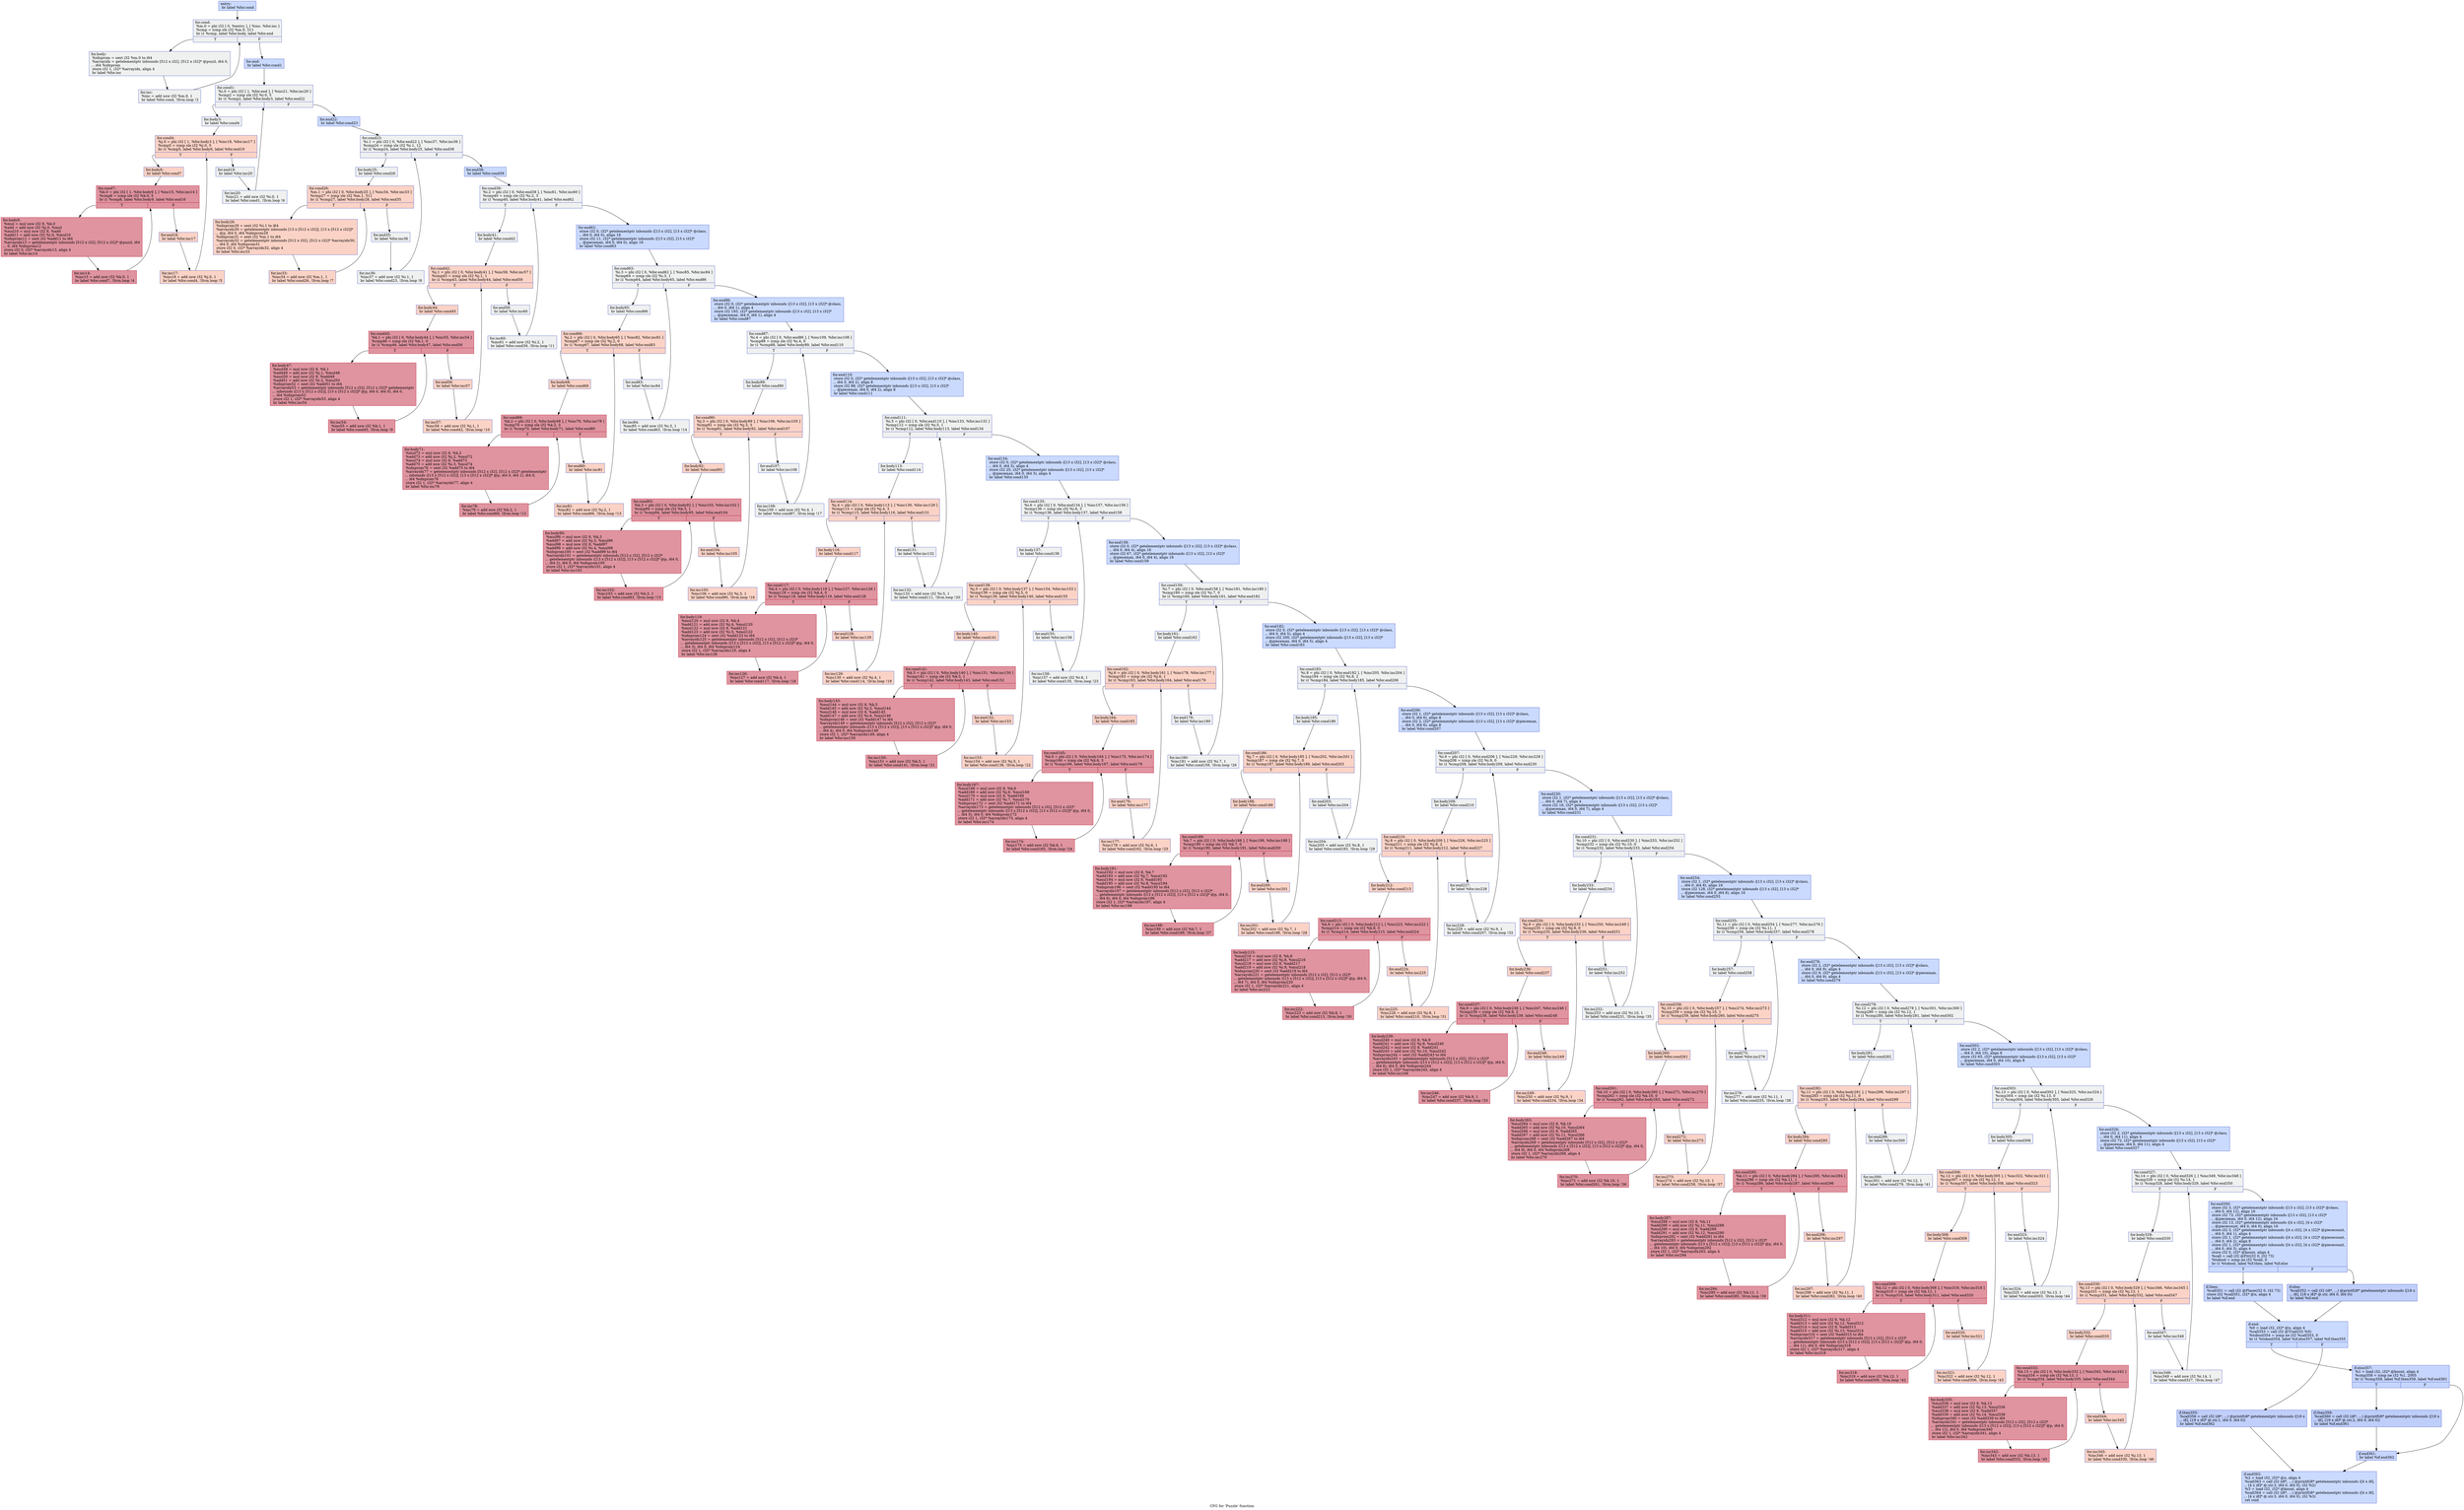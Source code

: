 digraph "CFG for 'Puzzle' function" {
	label="CFG for 'Puzzle' function";

	Node0x5654d0fc8ed0 [shape=record,color="#3d50c3ff", style=filled, fillcolor="#88abfd70",label="{entry:\l  br label %for.cond\l}"];
	Node0x5654d0fc8ed0 -> Node0x5654d0fc9e70;
	Node0x5654d0fc9e70 [shape=record,color="#3d50c3ff", style=filled, fillcolor="#dbdcde70",label="{for.cond:                                         \l  %m.0 = phi i32 [ 0, %entry ], [ %inc, %for.inc ]\l  %cmp = icmp sle i32 %m.0, 511\l  br i1 %cmp, label %for.body, label %for.end\l|{<s0>T|<s1>F}}"];
	Node0x5654d0fc9e70:s0 -> Node0x5654d0fc9ec0;
	Node0x5654d0fc9e70:s1 -> Node0x5654d0fc9f60;
	Node0x5654d0fc9ec0 [shape=record,color="#3d50c3ff", style=filled, fillcolor="#dbdcde70",label="{for.body:                                         \l  %idxprom = sext i32 %m.0 to i64\l  %arrayidx = getelementptr inbounds [512 x i32], [512 x i32]* @puzzl, i64 0,\l... i64 %idxprom\l  store i32 1, i32* %arrayidx, align 4\l  br label %for.inc\l}"];
	Node0x5654d0fc9ec0 -> Node0x5654d0fc9f10;
	Node0x5654d0fc9f10 [shape=record,color="#3d50c3ff", style=filled, fillcolor="#dbdcde70",label="{for.inc:                                          \l  %inc = add nsw i32 %m.0, 1\l  br label %for.cond, !llvm.loop !2\l}"];
	Node0x5654d0fc9f10 -> Node0x5654d0fc9e70;
	Node0x5654d0fc9f60 [shape=record,color="#3d50c3ff", style=filled, fillcolor="#88abfd70",label="{for.end:                                          \l  br label %for.cond1\l}"];
	Node0x5654d0fc9f60 -> Node0x5654d0fc9fb0;
	Node0x5654d0fc9fb0 [shape=record,color="#3d50c3ff", style=filled, fillcolor="#dbdcde70",label="{for.cond1:                                        \l  %i.0 = phi i32 [ 1, %for.end ], [ %inc21, %for.inc20 ]\l  %cmp2 = icmp sle i32 %i.0, 5\l  br i1 %cmp2, label %for.body3, label %for.end22\l|{<s0>T|<s1>F}}"];
	Node0x5654d0fc9fb0:s0 -> Node0x5654d0fca000;
	Node0x5654d0fc9fb0:s1 -> Node0x5654d0fca320;
	Node0x5654d0fca000 [shape=record,color="#3d50c3ff", style=filled, fillcolor="#dbdcde70",label="{for.body3:                                        \l  br label %for.cond4\l}"];
	Node0x5654d0fca000 -> Node0x5654d0fca050;
	Node0x5654d0fca050 [shape=record,color="#3d50c3ff", style=filled, fillcolor="#f59c7d70",label="{for.cond4:                                        \l  %j.0 = phi i32 [ 1, %for.body3 ], [ %inc18, %for.inc17 ]\l  %cmp5 = icmp sle i32 %j.0, 5\l  br i1 %cmp5, label %for.body6, label %for.end19\l|{<s0>T|<s1>F}}"];
	Node0x5654d0fca050:s0 -> Node0x5654d0fca0a0;
	Node0x5654d0fca050:s1 -> Node0x5654d0fca280;
	Node0x5654d0fca0a0 [shape=record,color="#3d50c3ff", style=filled, fillcolor="#f59c7d70",label="{for.body6:                                        \l  br label %for.cond7\l}"];
	Node0x5654d0fca0a0 -> Node0x5654d0fca0f0;
	Node0x5654d0fca0f0 [shape=record,color="#b70d28ff", style=filled, fillcolor="#b70d2870",label="{for.cond7:                                        \l  %k.0 = phi i32 [ 1, %for.body6 ], [ %inc15, %for.inc14 ]\l  %cmp8 = icmp sle i32 %k.0, 5\l  br i1 %cmp8, label %for.body9, label %for.end16\l|{<s0>T|<s1>F}}"];
	Node0x5654d0fca0f0:s0 -> Node0x5654d0fca140;
	Node0x5654d0fca0f0:s1 -> Node0x5654d0fca1e0;
	Node0x5654d0fca140 [shape=record,color="#b70d28ff", style=filled, fillcolor="#b70d2870",label="{for.body9:                                        \l  %mul = mul nsw i32 8, %k.0\l  %add = add nsw i32 %j.0, %mul\l  %mul10 = mul nsw i32 8, %add\l  %add11 = add nsw i32 %i.0, %mul10\l  %idxprom12 = sext i32 %add11 to i64\l  %arrayidx13 = getelementptr inbounds [512 x i32], [512 x i32]* @puzzl, i64\l... 0, i64 %idxprom12\l  store i32 0, i32* %arrayidx13, align 4\l  br label %for.inc14\l}"];
	Node0x5654d0fca140 -> Node0x5654d0fca190;
	Node0x5654d0fca190 [shape=record,color="#b70d28ff", style=filled, fillcolor="#b70d2870",label="{for.inc14:                                        \l  %inc15 = add nsw i32 %k.0, 1\l  br label %for.cond7, !llvm.loop !4\l}"];
	Node0x5654d0fca190 -> Node0x5654d0fca0f0;
	Node0x5654d0fca1e0 [shape=record,color="#3d50c3ff", style=filled, fillcolor="#f59c7d70",label="{for.end16:                                        \l  br label %for.inc17\l}"];
	Node0x5654d0fca1e0 -> Node0x5654d0fca230;
	Node0x5654d0fca230 [shape=record,color="#3d50c3ff", style=filled, fillcolor="#f59c7d70",label="{for.inc17:                                        \l  %inc18 = add nsw i32 %j.0, 1\l  br label %for.cond4, !llvm.loop !5\l}"];
	Node0x5654d0fca230 -> Node0x5654d0fca050;
	Node0x5654d0fca280 [shape=record,color="#3d50c3ff", style=filled, fillcolor="#dbdcde70",label="{for.end19:                                        \l  br label %for.inc20\l}"];
	Node0x5654d0fca280 -> Node0x5654d0fca2d0;
	Node0x5654d0fca2d0 [shape=record,color="#3d50c3ff", style=filled, fillcolor="#dbdcde70",label="{for.inc20:                                        \l  %inc21 = add nsw i32 %i.0, 1\l  br label %for.cond1, !llvm.loop !6\l}"];
	Node0x5654d0fca2d0 -> Node0x5654d0fc9fb0;
	Node0x5654d0fca320 [shape=record,color="#3d50c3ff", style=filled, fillcolor="#88abfd70",label="{for.end22:                                        \l  br label %for.cond23\l}"];
	Node0x5654d0fca320 -> Node0x5654d0fca370;
	Node0x5654d0fca370 [shape=record,color="#3d50c3ff", style=filled, fillcolor="#dbdcde70",label="{for.cond23:                                       \l  %i.1 = phi i32 [ 0, %for.end22 ], [ %inc37, %for.inc36 ]\l  %cmp24 = icmp sle i32 %i.1, 12\l  br i1 %cmp24, label %for.body25, label %for.end38\l|{<s0>T|<s1>F}}"];
	Node0x5654d0fca370:s0 -> Node0x5654d0fca3c0;
	Node0x5654d0fca370:s1 -> Node0x5654d0fca5a0;
	Node0x5654d0fca3c0 [shape=record,color="#3d50c3ff", style=filled, fillcolor="#dbdcde70",label="{for.body25:                                       \l  br label %for.cond26\l}"];
	Node0x5654d0fca3c0 -> Node0x5654d0fca410;
	Node0x5654d0fca410 [shape=record,color="#3d50c3ff", style=filled, fillcolor="#f59c7d70",label="{for.cond26:                                       \l  %m.1 = phi i32 [ 0, %for.body25 ], [ %inc34, %for.inc33 ]\l  %cmp27 = icmp sle i32 %m.1, 511\l  br i1 %cmp27, label %for.body28, label %for.end35\l|{<s0>T|<s1>F}}"];
	Node0x5654d0fca410:s0 -> Node0x5654d0fca460;
	Node0x5654d0fca410:s1 -> Node0x5654d0fca500;
	Node0x5654d0fca460 [shape=record,color="#3d50c3ff", style=filled, fillcolor="#f59c7d70",label="{for.body28:                                       \l  %idxprom29 = sext i32 %i.1 to i64\l  %arrayidx30 = getelementptr inbounds [13 x [512 x i32]], [13 x [512 x i32]]*\l... @p, i64 0, i64 %idxprom29\l  %idxprom31 = sext i32 %m.1 to i64\l  %arrayidx32 = getelementptr inbounds [512 x i32], [512 x i32]* %arrayidx30,\l... i64 0, i64 %idxprom31\l  store i32 0, i32* %arrayidx32, align 4\l  br label %for.inc33\l}"];
	Node0x5654d0fca460 -> Node0x5654d0fca4b0;
	Node0x5654d0fca4b0 [shape=record,color="#3d50c3ff", style=filled, fillcolor="#f59c7d70",label="{for.inc33:                                        \l  %inc34 = add nsw i32 %m.1, 1\l  br label %for.cond26, !llvm.loop !7\l}"];
	Node0x5654d0fca4b0 -> Node0x5654d0fca410;
	Node0x5654d0fca500 [shape=record,color="#3d50c3ff", style=filled, fillcolor="#dbdcde70",label="{for.end35:                                        \l  br label %for.inc36\l}"];
	Node0x5654d0fca500 -> Node0x5654d0fca550;
	Node0x5654d0fca550 [shape=record,color="#3d50c3ff", style=filled, fillcolor="#dbdcde70",label="{for.inc36:                                        \l  %inc37 = add nsw i32 %i.1, 1\l  br label %for.cond23, !llvm.loop !8\l}"];
	Node0x5654d0fca550 -> Node0x5654d0fca370;
	Node0x5654d0fca5a0 [shape=record,color="#3d50c3ff", style=filled, fillcolor="#88abfd70",label="{for.end38:                                        \l  br label %for.cond39\l}"];
	Node0x5654d0fca5a0 -> Node0x5654d0fca5f0;
	Node0x5654d0fca5f0 [shape=record,color="#3d50c3ff", style=filled, fillcolor="#dbdcde70",label="{for.cond39:                                       \l  %i.2 = phi i32 [ 0, %for.end38 ], [ %inc61, %for.inc60 ]\l  %cmp40 = icmp sle i32 %i.2, 3\l  br i1 %cmp40, label %for.body41, label %for.end62\l|{<s0>T|<s1>F}}"];
	Node0x5654d0fca5f0:s0 -> Node0x5654d0fca640;
	Node0x5654d0fca5f0:s1 -> Node0x5654d0fca960;
	Node0x5654d0fca640 [shape=record,color="#3d50c3ff", style=filled, fillcolor="#dbdcde70",label="{for.body41:                                       \l  br label %for.cond42\l}"];
	Node0x5654d0fca640 -> Node0x5654d0fca690;
	Node0x5654d0fca690 [shape=record,color="#3d50c3ff", style=filled, fillcolor="#f59c7d70",label="{for.cond42:                                       \l  %j.1 = phi i32 [ 0, %for.body41 ], [ %inc58, %for.inc57 ]\l  %cmp43 = icmp sle i32 %j.1, 1\l  br i1 %cmp43, label %for.body44, label %for.end59\l|{<s0>T|<s1>F}}"];
	Node0x5654d0fca690:s0 -> Node0x5654d0fca6e0;
	Node0x5654d0fca690:s1 -> Node0x5654d0fca8c0;
	Node0x5654d0fca6e0 [shape=record,color="#3d50c3ff", style=filled, fillcolor="#f59c7d70",label="{for.body44:                                       \l  br label %for.cond45\l}"];
	Node0x5654d0fca6e0 -> Node0x5654d0fca730;
	Node0x5654d0fca730 [shape=record,color="#b70d28ff", style=filled, fillcolor="#b70d2870",label="{for.cond45:                                       \l  %k.1 = phi i32 [ 0, %for.body44 ], [ %inc55, %for.inc54 ]\l  %cmp46 = icmp sle i32 %k.1, 0\l  br i1 %cmp46, label %for.body47, label %for.end56\l|{<s0>T|<s1>F}}"];
	Node0x5654d0fca730:s0 -> Node0x5654d0fca780;
	Node0x5654d0fca730:s1 -> Node0x5654d0fca820;
	Node0x5654d0fca780 [shape=record,color="#b70d28ff", style=filled, fillcolor="#b70d2870",label="{for.body47:                                       \l  %mul48 = mul nsw i32 8, %k.1\l  %add49 = add nsw i32 %j.1, %mul48\l  %mul50 = mul nsw i32 8, %add49\l  %add51 = add nsw i32 %i.2, %mul50\l  %idxprom52 = sext i32 %add51 to i64\l  %arrayidx53 = getelementptr inbounds [512 x i32], [512 x i32]* getelementptr\l... inbounds ([13 x [512 x i32]], [13 x [512 x i32]]* @p, i64 0, i64 0), i64 0,\l... i64 %idxprom52\l  store i32 1, i32* %arrayidx53, align 4\l  br label %for.inc54\l}"];
	Node0x5654d0fca780 -> Node0x5654d0fca7d0;
	Node0x5654d0fca7d0 [shape=record,color="#b70d28ff", style=filled, fillcolor="#b70d2870",label="{for.inc54:                                        \l  %inc55 = add nsw i32 %k.1, 1\l  br label %for.cond45, !llvm.loop !9\l}"];
	Node0x5654d0fca7d0 -> Node0x5654d0fca730;
	Node0x5654d0fca820 [shape=record,color="#3d50c3ff", style=filled, fillcolor="#f59c7d70",label="{for.end56:                                        \l  br label %for.inc57\l}"];
	Node0x5654d0fca820 -> Node0x5654d0fca870;
	Node0x5654d0fca870 [shape=record,color="#3d50c3ff", style=filled, fillcolor="#f59c7d70",label="{for.inc57:                                        \l  %inc58 = add nsw i32 %j.1, 1\l  br label %for.cond42, !llvm.loop !10\l}"];
	Node0x5654d0fca870 -> Node0x5654d0fca690;
	Node0x5654d0fca8c0 [shape=record,color="#3d50c3ff", style=filled, fillcolor="#dbdcde70",label="{for.end59:                                        \l  br label %for.inc60\l}"];
	Node0x5654d0fca8c0 -> Node0x5654d0fca910;
	Node0x5654d0fca910 [shape=record,color="#3d50c3ff", style=filled, fillcolor="#dbdcde70",label="{for.inc60:                                        \l  %inc61 = add nsw i32 %i.2, 1\l  br label %for.cond39, !llvm.loop !11\l}"];
	Node0x5654d0fca910 -> Node0x5654d0fca5f0;
	Node0x5654d0fca960 [shape=record,color="#3d50c3ff", style=filled, fillcolor="#88abfd70",label="{for.end62:                                        \l  store i32 0, i32* getelementptr inbounds ([13 x i32], [13 x i32]* @class,\l... i64 0, i64 0), align 16\l  store i32 11, i32* getelementptr inbounds ([13 x i32], [13 x i32]*\l... @piecemax, i64 0, i64 0), align 16\l  br label %for.cond63\l}"];
	Node0x5654d0fca960 -> Node0x5654d0fca9b0;
	Node0x5654d0fca9b0 [shape=record,color="#3d50c3ff", style=filled, fillcolor="#dbdcde70",label="{for.cond63:                                       \l  %i.3 = phi i32 [ 0, %for.end62 ], [ %inc85, %for.inc84 ]\l  %cmp64 = icmp sle i32 %i.3, 1\l  br i1 %cmp64, label %for.body65, label %for.end86\l|{<s0>T|<s1>F}}"];
	Node0x5654d0fca9b0:s0 -> Node0x5654d0fcaa00;
	Node0x5654d0fca9b0:s1 -> Node0x5654d0fcad20;
	Node0x5654d0fcaa00 [shape=record,color="#3d50c3ff", style=filled, fillcolor="#dbdcde70",label="{for.body65:                                       \l  br label %for.cond66\l}"];
	Node0x5654d0fcaa00 -> Node0x5654d0fcaa50;
	Node0x5654d0fcaa50 [shape=record,color="#3d50c3ff", style=filled, fillcolor="#f59c7d70",label="{for.cond66:                                       \l  %j.2 = phi i32 [ 0, %for.body65 ], [ %inc82, %for.inc81 ]\l  %cmp67 = icmp sle i32 %j.2, 0\l  br i1 %cmp67, label %for.body68, label %for.end83\l|{<s0>T|<s1>F}}"];
	Node0x5654d0fcaa50:s0 -> Node0x5654d0fcaaa0;
	Node0x5654d0fcaa50:s1 -> Node0x5654d0fcac80;
	Node0x5654d0fcaaa0 [shape=record,color="#3d50c3ff", style=filled, fillcolor="#f59c7d70",label="{for.body68:                                       \l  br label %for.cond69\l}"];
	Node0x5654d0fcaaa0 -> Node0x5654d0fcaaf0;
	Node0x5654d0fcaaf0 [shape=record,color="#b70d28ff", style=filled, fillcolor="#b70d2870",label="{for.cond69:                                       \l  %k.2 = phi i32 [ 0, %for.body68 ], [ %inc79, %for.inc78 ]\l  %cmp70 = icmp sle i32 %k.2, 3\l  br i1 %cmp70, label %for.body71, label %for.end80\l|{<s0>T|<s1>F}}"];
	Node0x5654d0fcaaf0:s0 -> Node0x5654d0fcab40;
	Node0x5654d0fcaaf0:s1 -> Node0x5654d0fcabe0;
	Node0x5654d0fcab40 [shape=record,color="#b70d28ff", style=filled, fillcolor="#b70d2870",label="{for.body71:                                       \l  %mul72 = mul nsw i32 8, %k.2\l  %add73 = add nsw i32 %j.2, %mul72\l  %mul74 = mul nsw i32 8, %add73\l  %add75 = add nsw i32 %i.3, %mul74\l  %idxprom76 = sext i32 %add75 to i64\l  %arrayidx77 = getelementptr inbounds [512 x i32], [512 x i32]* getelementptr\l... inbounds ([13 x [512 x i32]], [13 x [512 x i32]]* @p, i64 0, i64 1), i64 0,\l... i64 %idxprom76\l  store i32 1, i32* %arrayidx77, align 4\l  br label %for.inc78\l}"];
	Node0x5654d0fcab40 -> Node0x5654d0fcab90;
	Node0x5654d0fcab90 [shape=record,color="#b70d28ff", style=filled, fillcolor="#b70d2870",label="{for.inc78:                                        \l  %inc79 = add nsw i32 %k.2, 1\l  br label %for.cond69, !llvm.loop !12\l}"];
	Node0x5654d0fcab90 -> Node0x5654d0fcaaf0;
	Node0x5654d0fcabe0 [shape=record,color="#3d50c3ff", style=filled, fillcolor="#f59c7d70",label="{for.end80:                                        \l  br label %for.inc81\l}"];
	Node0x5654d0fcabe0 -> Node0x5654d0fcac30;
	Node0x5654d0fcac30 [shape=record,color="#3d50c3ff", style=filled, fillcolor="#f59c7d70",label="{for.inc81:                                        \l  %inc82 = add nsw i32 %j.2, 1\l  br label %for.cond66, !llvm.loop !13\l}"];
	Node0x5654d0fcac30 -> Node0x5654d0fcaa50;
	Node0x5654d0fcac80 [shape=record,color="#3d50c3ff", style=filled, fillcolor="#dbdcde70",label="{for.end83:                                        \l  br label %for.inc84\l}"];
	Node0x5654d0fcac80 -> Node0x5654d0fcacd0;
	Node0x5654d0fcacd0 [shape=record,color="#3d50c3ff", style=filled, fillcolor="#dbdcde70",label="{for.inc84:                                        \l  %inc85 = add nsw i32 %i.3, 1\l  br label %for.cond63, !llvm.loop !14\l}"];
	Node0x5654d0fcacd0 -> Node0x5654d0fca9b0;
	Node0x5654d0fcad20 [shape=record,color="#3d50c3ff", style=filled, fillcolor="#88abfd70",label="{for.end86:                                        \l  store i32 0, i32* getelementptr inbounds ([13 x i32], [13 x i32]* @class,\l... i64 0, i64 1), align 4\l  store i32 193, i32* getelementptr inbounds ([13 x i32], [13 x i32]*\l... @piecemax, i64 0, i64 1), align 4\l  br label %for.cond87\l}"];
	Node0x5654d0fcad20 -> Node0x5654d0fcad70;
	Node0x5654d0fcad70 [shape=record,color="#3d50c3ff", style=filled, fillcolor="#dbdcde70",label="{for.cond87:                                       \l  %i.4 = phi i32 [ 0, %for.end86 ], [ %inc109, %for.inc108 ]\l  %cmp88 = icmp sle i32 %i.4, 0\l  br i1 %cmp88, label %for.body89, label %for.end110\l|{<s0>T|<s1>F}}"];
	Node0x5654d0fcad70:s0 -> Node0x5654d0fcadc0;
	Node0x5654d0fcad70:s1 -> Node0x5654d0fcb0e0;
	Node0x5654d0fcadc0 [shape=record,color="#3d50c3ff", style=filled, fillcolor="#dbdcde70",label="{for.body89:                                       \l  br label %for.cond90\l}"];
	Node0x5654d0fcadc0 -> Node0x5654d0fcae10;
	Node0x5654d0fcae10 [shape=record,color="#3d50c3ff", style=filled, fillcolor="#f59c7d70",label="{for.cond90:                                       \l  %j.3 = phi i32 [ 0, %for.body89 ], [ %inc106, %for.inc105 ]\l  %cmp91 = icmp sle i32 %j.3, 3\l  br i1 %cmp91, label %for.body92, label %for.end107\l|{<s0>T|<s1>F}}"];
	Node0x5654d0fcae10:s0 -> Node0x5654d0fcae60;
	Node0x5654d0fcae10:s1 -> Node0x5654d0fcb040;
	Node0x5654d0fcae60 [shape=record,color="#3d50c3ff", style=filled, fillcolor="#f59c7d70",label="{for.body92:                                       \l  br label %for.cond93\l}"];
	Node0x5654d0fcae60 -> Node0x5654d0fcaeb0;
	Node0x5654d0fcaeb0 [shape=record,color="#b70d28ff", style=filled, fillcolor="#b70d2870",label="{for.cond93:                                       \l  %k.3 = phi i32 [ 0, %for.body92 ], [ %inc103, %for.inc102 ]\l  %cmp94 = icmp sle i32 %k.3, 1\l  br i1 %cmp94, label %for.body95, label %for.end104\l|{<s0>T|<s1>F}}"];
	Node0x5654d0fcaeb0:s0 -> Node0x5654d0fcaf00;
	Node0x5654d0fcaeb0:s1 -> Node0x5654d0fcafa0;
	Node0x5654d0fcaf00 [shape=record,color="#b70d28ff", style=filled, fillcolor="#b70d2870",label="{for.body95:                                       \l  %mul96 = mul nsw i32 8, %k.3\l  %add97 = add nsw i32 %j.3, %mul96\l  %mul98 = mul nsw i32 8, %add97\l  %add99 = add nsw i32 %i.4, %mul98\l  %idxprom100 = sext i32 %add99 to i64\l  %arrayidx101 = getelementptr inbounds [512 x i32], [512 x i32]*\l... getelementptr inbounds ([13 x [512 x i32]], [13 x [512 x i32]]* @p, i64 0,\l... i64 2), i64 0, i64 %idxprom100\l  store i32 1, i32* %arrayidx101, align 4\l  br label %for.inc102\l}"];
	Node0x5654d0fcaf00 -> Node0x5654d0fcaf50;
	Node0x5654d0fcaf50 [shape=record,color="#b70d28ff", style=filled, fillcolor="#b70d2870",label="{for.inc102:                                       \l  %inc103 = add nsw i32 %k.3, 1\l  br label %for.cond93, !llvm.loop !15\l}"];
	Node0x5654d0fcaf50 -> Node0x5654d0fcaeb0;
	Node0x5654d0fcafa0 [shape=record,color="#3d50c3ff", style=filled, fillcolor="#f59c7d70",label="{for.end104:                                       \l  br label %for.inc105\l}"];
	Node0x5654d0fcafa0 -> Node0x5654d0fcaff0;
	Node0x5654d0fcaff0 [shape=record,color="#3d50c3ff", style=filled, fillcolor="#f59c7d70",label="{for.inc105:                                       \l  %inc106 = add nsw i32 %j.3, 1\l  br label %for.cond90, !llvm.loop !16\l}"];
	Node0x5654d0fcaff0 -> Node0x5654d0fcae10;
	Node0x5654d0fcb040 [shape=record,color="#3d50c3ff", style=filled, fillcolor="#dbdcde70",label="{for.end107:                                       \l  br label %for.inc108\l}"];
	Node0x5654d0fcb040 -> Node0x5654d0fcb090;
	Node0x5654d0fcb090 [shape=record,color="#3d50c3ff", style=filled, fillcolor="#dbdcde70",label="{for.inc108:                                       \l  %inc109 = add nsw i32 %i.4, 1\l  br label %for.cond87, !llvm.loop !17\l}"];
	Node0x5654d0fcb090 -> Node0x5654d0fcad70;
	Node0x5654d0fcb0e0 [shape=record,color="#3d50c3ff", style=filled, fillcolor="#88abfd70",label="{for.end110:                                       \l  store i32 0, i32* getelementptr inbounds ([13 x i32], [13 x i32]* @class,\l... i64 0, i64 2), align 8\l  store i32 88, i32* getelementptr inbounds ([13 x i32], [13 x i32]*\l... @piecemax, i64 0, i64 2), align 8\l  br label %for.cond111\l}"];
	Node0x5654d0fcb0e0 -> Node0x5654d0fcb130;
	Node0x5654d0fcb130 [shape=record,color="#3d50c3ff", style=filled, fillcolor="#dbdcde70",label="{for.cond111:                                      \l  %i.5 = phi i32 [ 0, %for.end110 ], [ %inc133, %for.inc132 ]\l  %cmp112 = icmp sle i32 %i.5, 1\l  br i1 %cmp112, label %for.body113, label %for.end134\l|{<s0>T|<s1>F}}"];
	Node0x5654d0fcb130:s0 -> Node0x5654d0fcb180;
	Node0x5654d0fcb130:s1 -> Node0x5654d0fcb4a0;
	Node0x5654d0fcb180 [shape=record,color="#3d50c3ff", style=filled, fillcolor="#dbdcde70",label="{for.body113:                                      \l  br label %for.cond114\l}"];
	Node0x5654d0fcb180 -> Node0x5654d0fcb1d0;
	Node0x5654d0fcb1d0 [shape=record,color="#3d50c3ff", style=filled, fillcolor="#f59c7d70",label="{for.cond114:                                      \l  %j.4 = phi i32 [ 0, %for.body113 ], [ %inc130, %for.inc129 ]\l  %cmp115 = icmp sle i32 %j.4, 3\l  br i1 %cmp115, label %for.body116, label %for.end131\l|{<s0>T|<s1>F}}"];
	Node0x5654d0fcb1d0:s0 -> Node0x5654d0fcb220;
	Node0x5654d0fcb1d0:s1 -> Node0x5654d0fcb400;
	Node0x5654d0fcb220 [shape=record,color="#3d50c3ff", style=filled, fillcolor="#f59c7d70",label="{for.body116:                                      \l  br label %for.cond117\l}"];
	Node0x5654d0fcb220 -> Node0x5654d0fcb270;
	Node0x5654d0fcb270 [shape=record,color="#b70d28ff", style=filled, fillcolor="#b70d2870",label="{for.cond117:                                      \l  %k.4 = phi i32 [ 0, %for.body116 ], [ %inc127, %for.inc126 ]\l  %cmp118 = icmp sle i32 %k.4, 0\l  br i1 %cmp118, label %for.body119, label %for.end128\l|{<s0>T|<s1>F}}"];
	Node0x5654d0fcb270:s0 -> Node0x5654d0fcb2c0;
	Node0x5654d0fcb270:s1 -> Node0x5654d0fcb360;
	Node0x5654d0fcb2c0 [shape=record,color="#b70d28ff", style=filled, fillcolor="#b70d2870",label="{for.body119:                                      \l  %mul120 = mul nsw i32 8, %k.4\l  %add121 = add nsw i32 %j.4, %mul120\l  %mul122 = mul nsw i32 8, %add121\l  %add123 = add nsw i32 %i.5, %mul122\l  %idxprom124 = sext i32 %add123 to i64\l  %arrayidx125 = getelementptr inbounds [512 x i32], [512 x i32]*\l... getelementptr inbounds ([13 x [512 x i32]], [13 x [512 x i32]]* @p, i64 0,\l... i64 3), i64 0, i64 %idxprom124\l  store i32 1, i32* %arrayidx125, align 4\l  br label %for.inc126\l}"];
	Node0x5654d0fcb2c0 -> Node0x5654d0fcb310;
	Node0x5654d0fcb310 [shape=record,color="#b70d28ff", style=filled, fillcolor="#b70d2870",label="{for.inc126:                                       \l  %inc127 = add nsw i32 %k.4, 1\l  br label %for.cond117, !llvm.loop !18\l}"];
	Node0x5654d0fcb310 -> Node0x5654d0fcb270;
	Node0x5654d0fcb360 [shape=record,color="#3d50c3ff", style=filled, fillcolor="#f59c7d70",label="{for.end128:                                       \l  br label %for.inc129\l}"];
	Node0x5654d0fcb360 -> Node0x5654d0fcb3b0;
	Node0x5654d0fcb3b0 [shape=record,color="#3d50c3ff", style=filled, fillcolor="#f59c7d70",label="{for.inc129:                                       \l  %inc130 = add nsw i32 %j.4, 1\l  br label %for.cond114, !llvm.loop !19\l}"];
	Node0x5654d0fcb3b0 -> Node0x5654d0fcb1d0;
	Node0x5654d0fcb400 [shape=record,color="#3d50c3ff", style=filled, fillcolor="#dbdcde70",label="{for.end131:                                       \l  br label %for.inc132\l}"];
	Node0x5654d0fcb400 -> Node0x5654d0fcb450;
	Node0x5654d0fcb450 [shape=record,color="#3d50c3ff", style=filled, fillcolor="#dbdcde70",label="{for.inc132:                                       \l  %inc133 = add nsw i32 %i.5, 1\l  br label %for.cond111, !llvm.loop !20\l}"];
	Node0x5654d0fcb450 -> Node0x5654d0fcb130;
	Node0x5654d0fcb4a0 [shape=record,color="#3d50c3ff", style=filled, fillcolor="#88abfd70",label="{for.end134:                                       \l  store i32 0, i32* getelementptr inbounds ([13 x i32], [13 x i32]* @class,\l... i64 0, i64 3), align 4\l  store i32 25, i32* getelementptr inbounds ([13 x i32], [13 x i32]*\l... @piecemax, i64 0, i64 3), align 4\l  br label %for.cond135\l}"];
	Node0x5654d0fcb4a0 -> Node0x5654d0fcb4f0;
	Node0x5654d0fcb4f0 [shape=record,color="#3d50c3ff", style=filled, fillcolor="#dbdcde70",label="{for.cond135:                                      \l  %i.6 = phi i32 [ 0, %for.end134 ], [ %inc157, %for.inc156 ]\l  %cmp136 = icmp sle i32 %i.6, 3\l  br i1 %cmp136, label %for.body137, label %for.end158\l|{<s0>T|<s1>F}}"];
	Node0x5654d0fcb4f0:s0 -> Node0x5654d0fcb540;
	Node0x5654d0fcb4f0:s1 -> Node0x5654d0fcb860;
	Node0x5654d0fcb540 [shape=record,color="#3d50c3ff", style=filled, fillcolor="#dbdcde70",label="{for.body137:                                      \l  br label %for.cond138\l}"];
	Node0x5654d0fcb540 -> Node0x5654d0fcb590;
	Node0x5654d0fcb590 [shape=record,color="#3d50c3ff", style=filled, fillcolor="#f59c7d70",label="{for.cond138:                                      \l  %j.5 = phi i32 [ 0, %for.body137 ], [ %inc154, %for.inc153 ]\l  %cmp139 = icmp sle i32 %j.5, 0\l  br i1 %cmp139, label %for.body140, label %for.end155\l|{<s0>T|<s1>F}}"];
	Node0x5654d0fcb590:s0 -> Node0x5654d0fcb5e0;
	Node0x5654d0fcb590:s1 -> Node0x5654d0fcb7c0;
	Node0x5654d0fcb5e0 [shape=record,color="#3d50c3ff", style=filled, fillcolor="#f59c7d70",label="{for.body140:                                      \l  br label %for.cond141\l}"];
	Node0x5654d0fcb5e0 -> Node0x5654d0fcb630;
	Node0x5654d0fcb630 [shape=record,color="#b70d28ff", style=filled, fillcolor="#b70d2870",label="{for.cond141:                                      \l  %k.5 = phi i32 [ 0, %for.body140 ], [ %inc151, %for.inc150 ]\l  %cmp142 = icmp sle i32 %k.5, 1\l  br i1 %cmp142, label %for.body143, label %for.end152\l|{<s0>T|<s1>F}}"];
	Node0x5654d0fcb630:s0 -> Node0x5654d0fcb680;
	Node0x5654d0fcb630:s1 -> Node0x5654d0fcb720;
	Node0x5654d0fcb680 [shape=record,color="#b70d28ff", style=filled, fillcolor="#b70d2870",label="{for.body143:                                      \l  %mul144 = mul nsw i32 8, %k.5\l  %add145 = add nsw i32 %j.5, %mul144\l  %mul146 = mul nsw i32 8, %add145\l  %add147 = add nsw i32 %i.6, %mul146\l  %idxprom148 = sext i32 %add147 to i64\l  %arrayidx149 = getelementptr inbounds [512 x i32], [512 x i32]*\l... getelementptr inbounds ([13 x [512 x i32]], [13 x [512 x i32]]* @p, i64 0,\l... i64 4), i64 0, i64 %idxprom148\l  store i32 1, i32* %arrayidx149, align 4\l  br label %for.inc150\l}"];
	Node0x5654d0fcb680 -> Node0x5654d0fcb6d0;
	Node0x5654d0fcb6d0 [shape=record,color="#b70d28ff", style=filled, fillcolor="#b70d2870",label="{for.inc150:                                       \l  %inc151 = add nsw i32 %k.5, 1\l  br label %for.cond141, !llvm.loop !21\l}"];
	Node0x5654d0fcb6d0 -> Node0x5654d0fcb630;
	Node0x5654d0fcb720 [shape=record,color="#3d50c3ff", style=filled, fillcolor="#f59c7d70",label="{for.end152:                                       \l  br label %for.inc153\l}"];
	Node0x5654d0fcb720 -> Node0x5654d0fcb770;
	Node0x5654d0fcb770 [shape=record,color="#3d50c3ff", style=filled, fillcolor="#f59c7d70",label="{for.inc153:                                       \l  %inc154 = add nsw i32 %j.5, 1\l  br label %for.cond138, !llvm.loop !22\l}"];
	Node0x5654d0fcb770 -> Node0x5654d0fcb590;
	Node0x5654d0fcb7c0 [shape=record,color="#3d50c3ff", style=filled, fillcolor="#dbdcde70",label="{for.end155:                                       \l  br label %for.inc156\l}"];
	Node0x5654d0fcb7c0 -> Node0x5654d0fcb810;
	Node0x5654d0fcb810 [shape=record,color="#3d50c3ff", style=filled, fillcolor="#dbdcde70",label="{for.inc156:                                       \l  %inc157 = add nsw i32 %i.6, 1\l  br label %for.cond135, !llvm.loop !23\l}"];
	Node0x5654d0fcb810 -> Node0x5654d0fcb4f0;
	Node0x5654d0fcb860 [shape=record,color="#3d50c3ff", style=filled, fillcolor="#88abfd70",label="{for.end158:                                       \l  store i32 0, i32* getelementptr inbounds ([13 x i32], [13 x i32]* @class,\l... i64 0, i64 4), align 16\l  store i32 67, i32* getelementptr inbounds ([13 x i32], [13 x i32]*\l... @piecemax, i64 0, i64 4), align 16\l  br label %for.cond159\l}"];
	Node0x5654d0fcb860 -> Node0x5654d0fcb8b0;
	Node0x5654d0fcb8b0 [shape=record,color="#3d50c3ff", style=filled, fillcolor="#dbdcde70",label="{for.cond159:                                      \l  %i.7 = phi i32 [ 0, %for.end158 ], [ %inc181, %for.inc180 ]\l  %cmp160 = icmp sle i32 %i.7, 0\l  br i1 %cmp160, label %for.body161, label %for.end182\l|{<s0>T|<s1>F}}"];
	Node0x5654d0fcb8b0:s0 -> Node0x5654d0fcb900;
	Node0x5654d0fcb8b0:s1 -> Node0x5654d0fcbc20;
	Node0x5654d0fcb900 [shape=record,color="#3d50c3ff", style=filled, fillcolor="#dbdcde70",label="{for.body161:                                      \l  br label %for.cond162\l}"];
	Node0x5654d0fcb900 -> Node0x5654d0fcb950;
	Node0x5654d0fcb950 [shape=record,color="#3d50c3ff", style=filled, fillcolor="#f59c7d70",label="{for.cond162:                                      \l  %j.6 = phi i32 [ 0, %for.body161 ], [ %inc178, %for.inc177 ]\l  %cmp163 = icmp sle i32 %j.6, 1\l  br i1 %cmp163, label %for.body164, label %for.end179\l|{<s0>T|<s1>F}}"];
	Node0x5654d0fcb950:s0 -> Node0x5654d0fcb9a0;
	Node0x5654d0fcb950:s1 -> Node0x5654d0fcbb80;
	Node0x5654d0fcb9a0 [shape=record,color="#3d50c3ff", style=filled, fillcolor="#f59c7d70",label="{for.body164:                                      \l  br label %for.cond165\l}"];
	Node0x5654d0fcb9a0 -> Node0x5654d0fcb9f0;
	Node0x5654d0fcb9f0 [shape=record,color="#b70d28ff", style=filled, fillcolor="#b70d2870",label="{for.cond165:                                      \l  %k.6 = phi i32 [ 0, %for.body164 ], [ %inc175, %for.inc174 ]\l  %cmp166 = icmp sle i32 %k.6, 3\l  br i1 %cmp166, label %for.body167, label %for.end176\l|{<s0>T|<s1>F}}"];
	Node0x5654d0fcb9f0:s0 -> Node0x5654d0fcba40;
	Node0x5654d0fcb9f0:s1 -> Node0x5654d0fcbae0;
	Node0x5654d0fcba40 [shape=record,color="#b70d28ff", style=filled, fillcolor="#b70d2870",label="{for.body167:                                      \l  %mul168 = mul nsw i32 8, %k.6\l  %add169 = add nsw i32 %j.6, %mul168\l  %mul170 = mul nsw i32 8, %add169\l  %add171 = add nsw i32 %i.7, %mul170\l  %idxprom172 = sext i32 %add171 to i64\l  %arrayidx173 = getelementptr inbounds [512 x i32], [512 x i32]*\l... getelementptr inbounds ([13 x [512 x i32]], [13 x [512 x i32]]* @p, i64 0,\l... i64 5), i64 0, i64 %idxprom172\l  store i32 1, i32* %arrayidx173, align 4\l  br label %for.inc174\l}"];
	Node0x5654d0fcba40 -> Node0x5654d0fcba90;
	Node0x5654d0fcba90 [shape=record,color="#b70d28ff", style=filled, fillcolor="#b70d2870",label="{for.inc174:                                       \l  %inc175 = add nsw i32 %k.6, 1\l  br label %for.cond165, !llvm.loop !24\l}"];
	Node0x5654d0fcba90 -> Node0x5654d0fcb9f0;
	Node0x5654d0fcbae0 [shape=record,color="#3d50c3ff", style=filled, fillcolor="#f59c7d70",label="{for.end176:                                       \l  br label %for.inc177\l}"];
	Node0x5654d0fcbae0 -> Node0x5654d0fcbb30;
	Node0x5654d0fcbb30 [shape=record,color="#3d50c3ff", style=filled, fillcolor="#f59c7d70",label="{for.inc177:                                       \l  %inc178 = add nsw i32 %j.6, 1\l  br label %for.cond162, !llvm.loop !25\l}"];
	Node0x5654d0fcbb30 -> Node0x5654d0fcb950;
	Node0x5654d0fcbb80 [shape=record,color="#3d50c3ff", style=filled, fillcolor="#dbdcde70",label="{for.end179:                                       \l  br label %for.inc180\l}"];
	Node0x5654d0fcbb80 -> Node0x5654d0fcbbd0;
	Node0x5654d0fcbbd0 [shape=record,color="#3d50c3ff", style=filled, fillcolor="#dbdcde70",label="{for.inc180:                                       \l  %inc181 = add nsw i32 %i.7, 1\l  br label %for.cond159, !llvm.loop !26\l}"];
	Node0x5654d0fcbbd0 -> Node0x5654d0fcb8b0;
	Node0x5654d0fcbc20 [shape=record,color="#3d50c3ff", style=filled, fillcolor="#88abfd70",label="{for.end182:                                       \l  store i32 0, i32* getelementptr inbounds ([13 x i32], [13 x i32]* @class,\l... i64 0, i64 5), align 4\l  store i32 200, i32* getelementptr inbounds ([13 x i32], [13 x i32]*\l... @piecemax, i64 0, i64 5), align 4\l  br label %for.cond183\l}"];
	Node0x5654d0fcbc20 -> Node0x5654d0fcbc70;
	Node0x5654d0fcbc70 [shape=record,color="#3d50c3ff", style=filled, fillcolor="#dbdcde70",label="{for.cond183:                                      \l  %i.8 = phi i32 [ 0, %for.end182 ], [ %inc205, %for.inc204 ]\l  %cmp184 = icmp sle i32 %i.8, 2\l  br i1 %cmp184, label %for.body185, label %for.end206\l|{<s0>T|<s1>F}}"];
	Node0x5654d0fcbc70:s0 -> Node0x5654d0fcbcc0;
	Node0x5654d0fcbc70:s1 -> Node0x5654d0fcbfe0;
	Node0x5654d0fcbcc0 [shape=record,color="#3d50c3ff", style=filled, fillcolor="#dbdcde70",label="{for.body185:                                      \l  br label %for.cond186\l}"];
	Node0x5654d0fcbcc0 -> Node0x5654d0fcbd10;
	Node0x5654d0fcbd10 [shape=record,color="#3d50c3ff", style=filled, fillcolor="#f59c7d70",label="{for.cond186:                                      \l  %j.7 = phi i32 [ 0, %for.body185 ], [ %inc202, %for.inc201 ]\l  %cmp187 = icmp sle i32 %j.7, 0\l  br i1 %cmp187, label %for.body188, label %for.end203\l|{<s0>T|<s1>F}}"];
	Node0x5654d0fcbd10:s0 -> Node0x5654d0fcbd60;
	Node0x5654d0fcbd10:s1 -> Node0x5654d0fcbf40;
	Node0x5654d0fcbd60 [shape=record,color="#3d50c3ff", style=filled, fillcolor="#f59c7d70",label="{for.body188:                                      \l  br label %for.cond189\l}"];
	Node0x5654d0fcbd60 -> Node0x5654d0fcbdb0;
	Node0x5654d0fcbdb0 [shape=record,color="#b70d28ff", style=filled, fillcolor="#b70d2870",label="{for.cond189:                                      \l  %k.7 = phi i32 [ 0, %for.body188 ], [ %inc199, %for.inc198 ]\l  %cmp190 = icmp sle i32 %k.7, 0\l  br i1 %cmp190, label %for.body191, label %for.end200\l|{<s0>T|<s1>F}}"];
	Node0x5654d0fcbdb0:s0 -> Node0x5654d0fcbe00;
	Node0x5654d0fcbdb0:s1 -> Node0x5654d0fcbea0;
	Node0x5654d0fcbe00 [shape=record,color="#b70d28ff", style=filled, fillcolor="#b70d2870",label="{for.body191:                                      \l  %mul192 = mul nsw i32 8, %k.7\l  %add193 = add nsw i32 %j.7, %mul192\l  %mul194 = mul nsw i32 8, %add193\l  %add195 = add nsw i32 %i.8, %mul194\l  %idxprom196 = sext i32 %add195 to i64\l  %arrayidx197 = getelementptr inbounds [512 x i32], [512 x i32]*\l... getelementptr inbounds ([13 x [512 x i32]], [13 x [512 x i32]]* @p, i64 0,\l... i64 6), i64 0, i64 %idxprom196\l  store i32 1, i32* %arrayidx197, align 4\l  br label %for.inc198\l}"];
	Node0x5654d0fcbe00 -> Node0x5654d0fcbe50;
	Node0x5654d0fcbe50 [shape=record,color="#b70d28ff", style=filled, fillcolor="#b70d2870",label="{for.inc198:                                       \l  %inc199 = add nsw i32 %k.7, 1\l  br label %for.cond189, !llvm.loop !27\l}"];
	Node0x5654d0fcbe50 -> Node0x5654d0fcbdb0;
	Node0x5654d0fcbea0 [shape=record,color="#3d50c3ff", style=filled, fillcolor="#f59c7d70",label="{for.end200:                                       \l  br label %for.inc201\l}"];
	Node0x5654d0fcbea0 -> Node0x5654d0fcbef0;
	Node0x5654d0fcbef0 [shape=record,color="#3d50c3ff", style=filled, fillcolor="#f59c7d70",label="{for.inc201:                                       \l  %inc202 = add nsw i32 %j.7, 1\l  br label %for.cond186, !llvm.loop !28\l}"];
	Node0x5654d0fcbef0 -> Node0x5654d0fcbd10;
	Node0x5654d0fcbf40 [shape=record,color="#3d50c3ff", style=filled, fillcolor="#dbdcde70",label="{for.end203:                                       \l  br label %for.inc204\l}"];
	Node0x5654d0fcbf40 -> Node0x5654d0fcbf90;
	Node0x5654d0fcbf90 [shape=record,color="#3d50c3ff", style=filled, fillcolor="#dbdcde70",label="{for.inc204:                                       \l  %inc205 = add nsw i32 %i.8, 1\l  br label %for.cond183, !llvm.loop !29\l}"];
	Node0x5654d0fcbf90 -> Node0x5654d0fcbc70;
	Node0x5654d0fcbfe0 [shape=record,color="#3d50c3ff", style=filled, fillcolor="#88abfd70",label="{for.end206:                                       \l  store i32 1, i32* getelementptr inbounds ([13 x i32], [13 x i32]* @class,\l... i64 0, i64 6), align 8\l  store i32 2, i32* getelementptr inbounds ([13 x i32], [13 x i32]* @piecemax,\l... i64 0, i64 6), align 8\l  br label %for.cond207\l}"];
	Node0x5654d0fcbfe0 -> Node0x5654d0fcc030;
	Node0x5654d0fcc030 [shape=record,color="#3d50c3ff", style=filled, fillcolor="#dbdcde70",label="{for.cond207:                                      \l  %i.9 = phi i32 [ 0, %for.end206 ], [ %inc229, %for.inc228 ]\l  %cmp208 = icmp sle i32 %i.9, 0\l  br i1 %cmp208, label %for.body209, label %for.end230\l|{<s0>T|<s1>F}}"];
	Node0x5654d0fcc030:s0 -> Node0x5654d0fcc080;
	Node0x5654d0fcc030:s1 -> Node0x5654d0fcc3a0;
	Node0x5654d0fcc080 [shape=record,color="#3d50c3ff", style=filled, fillcolor="#dbdcde70",label="{for.body209:                                      \l  br label %for.cond210\l}"];
	Node0x5654d0fcc080 -> Node0x5654d0fcc0d0;
	Node0x5654d0fcc0d0 [shape=record,color="#3d50c3ff", style=filled, fillcolor="#f59c7d70",label="{for.cond210:                                      \l  %j.8 = phi i32 [ 0, %for.body209 ], [ %inc226, %for.inc225 ]\l  %cmp211 = icmp sle i32 %j.8, 2\l  br i1 %cmp211, label %for.body212, label %for.end227\l|{<s0>T|<s1>F}}"];
	Node0x5654d0fcc0d0:s0 -> Node0x5654d0fcc120;
	Node0x5654d0fcc0d0:s1 -> Node0x5654d0fcc300;
	Node0x5654d0fcc120 [shape=record,color="#3d50c3ff", style=filled, fillcolor="#f59c7d70",label="{for.body212:                                      \l  br label %for.cond213\l}"];
	Node0x5654d0fcc120 -> Node0x5654d0fcc170;
	Node0x5654d0fcc170 [shape=record,color="#b70d28ff", style=filled, fillcolor="#b70d2870",label="{for.cond213:                                      \l  %k.8 = phi i32 [ 0, %for.body212 ], [ %inc223, %for.inc222 ]\l  %cmp214 = icmp sle i32 %k.8, 0\l  br i1 %cmp214, label %for.body215, label %for.end224\l|{<s0>T|<s1>F}}"];
	Node0x5654d0fcc170:s0 -> Node0x5654d0fcc1c0;
	Node0x5654d0fcc170:s1 -> Node0x5654d0fcc260;
	Node0x5654d0fcc1c0 [shape=record,color="#b70d28ff", style=filled, fillcolor="#b70d2870",label="{for.body215:                                      \l  %mul216 = mul nsw i32 8, %k.8\l  %add217 = add nsw i32 %j.8, %mul216\l  %mul218 = mul nsw i32 8, %add217\l  %add219 = add nsw i32 %i.9, %mul218\l  %idxprom220 = sext i32 %add219 to i64\l  %arrayidx221 = getelementptr inbounds [512 x i32], [512 x i32]*\l... getelementptr inbounds ([13 x [512 x i32]], [13 x [512 x i32]]* @p, i64 0,\l... i64 7), i64 0, i64 %idxprom220\l  store i32 1, i32* %arrayidx221, align 4\l  br label %for.inc222\l}"];
	Node0x5654d0fcc1c0 -> Node0x5654d0fcc210;
	Node0x5654d0fcc210 [shape=record,color="#b70d28ff", style=filled, fillcolor="#b70d2870",label="{for.inc222:                                       \l  %inc223 = add nsw i32 %k.8, 1\l  br label %for.cond213, !llvm.loop !30\l}"];
	Node0x5654d0fcc210 -> Node0x5654d0fcc170;
	Node0x5654d0fcc260 [shape=record,color="#3d50c3ff", style=filled, fillcolor="#f59c7d70",label="{for.end224:                                       \l  br label %for.inc225\l}"];
	Node0x5654d0fcc260 -> Node0x5654d0fcc2b0;
	Node0x5654d0fcc2b0 [shape=record,color="#3d50c3ff", style=filled, fillcolor="#f59c7d70",label="{for.inc225:                                       \l  %inc226 = add nsw i32 %j.8, 1\l  br label %for.cond210, !llvm.loop !31\l}"];
	Node0x5654d0fcc2b0 -> Node0x5654d0fcc0d0;
	Node0x5654d0fcc300 [shape=record,color="#3d50c3ff", style=filled, fillcolor="#dbdcde70",label="{for.end227:                                       \l  br label %for.inc228\l}"];
	Node0x5654d0fcc300 -> Node0x5654d0fcc350;
	Node0x5654d0fcc350 [shape=record,color="#3d50c3ff", style=filled, fillcolor="#dbdcde70",label="{for.inc228:                                       \l  %inc229 = add nsw i32 %i.9, 1\l  br label %for.cond207, !llvm.loop !32\l}"];
	Node0x5654d0fcc350 -> Node0x5654d0fcc030;
	Node0x5654d0fcc3a0 [shape=record,color="#3d50c3ff", style=filled, fillcolor="#88abfd70",label="{for.end230:                                       \l  store i32 1, i32* getelementptr inbounds ([13 x i32], [13 x i32]* @class,\l... i64 0, i64 7), align 4\l  store i32 16, i32* getelementptr inbounds ([13 x i32], [13 x i32]*\l... @piecemax, i64 0, i64 7), align 4\l  br label %for.cond231\l}"];
	Node0x5654d0fcc3a0 -> Node0x5654d0fcc3f0;
	Node0x5654d0fcc3f0 [shape=record,color="#3d50c3ff", style=filled, fillcolor="#dbdcde70",label="{for.cond231:                                      \l  %i.10 = phi i32 [ 0, %for.end230 ], [ %inc253, %for.inc252 ]\l  %cmp232 = icmp sle i32 %i.10, 0\l  br i1 %cmp232, label %for.body233, label %for.end254\l|{<s0>T|<s1>F}}"];
	Node0x5654d0fcc3f0:s0 -> Node0x5654d0fcc440;
	Node0x5654d0fcc3f0:s1 -> Node0x5654d0fcc760;
	Node0x5654d0fcc440 [shape=record,color="#3d50c3ff", style=filled, fillcolor="#dbdcde70",label="{for.body233:                                      \l  br label %for.cond234\l}"];
	Node0x5654d0fcc440 -> Node0x5654d0fcc490;
	Node0x5654d0fcc490 [shape=record,color="#3d50c3ff", style=filled, fillcolor="#f59c7d70",label="{for.cond234:                                      \l  %j.9 = phi i32 [ 0, %for.body233 ], [ %inc250, %for.inc249 ]\l  %cmp235 = icmp sle i32 %j.9, 0\l  br i1 %cmp235, label %for.body236, label %for.end251\l|{<s0>T|<s1>F}}"];
	Node0x5654d0fcc490:s0 -> Node0x5654d0fcc4e0;
	Node0x5654d0fcc490:s1 -> Node0x5654d0fcc6c0;
	Node0x5654d0fcc4e0 [shape=record,color="#3d50c3ff", style=filled, fillcolor="#f59c7d70",label="{for.body236:                                      \l  br label %for.cond237\l}"];
	Node0x5654d0fcc4e0 -> Node0x5654d0fcc530;
	Node0x5654d0fcc530 [shape=record,color="#b70d28ff", style=filled, fillcolor="#b70d2870",label="{for.cond237:                                      \l  %k.9 = phi i32 [ 0, %for.body236 ], [ %inc247, %for.inc246 ]\l  %cmp238 = icmp sle i32 %k.9, 2\l  br i1 %cmp238, label %for.body239, label %for.end248\l|{<s0>T|<s1>F}}"];
	Node0x5654d0fcc530:s0 -> Node0x5654d0fcc580;
	Node0x5654d0fcc530:s1 -> Node0x5654d0fcc620;
	Node0x5654d0fcc580 [shape=record,color="#b70d28ff", style=filled, fillcolor="#b70d2870",label="{for.body239:                                      \l  %mul240 = mul nsw i32 8, %k.9\l  %add241 = add nsw i32 %j.9, %mul240\l  %mul242 = mul nsw i32 8, %add241\l  %add243 = add nsw i32 %i.10, %mul242\l  %idxprom244 = sext i32 %add243 to i64\l  %arrayidx245 = getelementptr inbounds [512 x i32], [512 x i32]*\l... getelementptr inbounds ([13 x [512 x i32]], [13 x [512 x i32]]* @p, i64 0,\l... i64 8), i64 0, i64 %idxprom244\l  store i32 1, i32* %arrayidx245, align 4\l  br label %for.inc246\l}"];
	Node0x5654d0fcc580 -> Node0x5654d0fcc5d0;
	Node0x5654d0fcc5d0 [shape=record,color="#b70d28ff", style=filled, fillcolor="#b70d2870",label="{for.inc246:                                       \l  %inc247 = add nsw i32 %k.9, 1\l  br label %for.cond237, !llvm.loop !33\l}"];
	Node0x5654d0fcc5d0 -> Node0x5654d0fcc530;
	Node0x5654d0fcc620 [shape=record,color="#3d50c3ff", style=filled, fillcolor="#f59c7d70",label="{for.end248:                                       \l  br label %for.inc249\l}"];
	Node0x5654d0fcc620 -> Node0x5654d0fcc670;
	Node0x5654d0fcc670 [shape=record,color="#3d50c3ff", style=filled, fillcolor="#f59c7d70",label="{for.inc249:                                       \l  %inc250 = add nsw i32 %j.9, 1\l  br label %for.cond234, !llvm.loop !34\l}"];
	Node0x5654d0fcc670 -> Node0x5654d0fcc490;
	Node0x5654d0fcc6c0 [shape=record,color="#3d50c3ff", style=filled, fillcolor="#dbdcde70",label="{for.end251:                                       \l  br label %for.inc252\l}"];
	Node0x5654d0fcc6c0 -> Node0x5654d0fcc710;
	Node0x5654d0fcc710 [shape=record,color="#3d50c3ff", style=filled, fillcolor="#dbdcde70",label="{for.inc252:                                       \l  %inc253 = add nsw i32 %i.10, 1\l  br label %for.cond231, !llvm.loop !35\l}"];
	Node0x5654d0fcc710 -> Node0x5654d0fcc3f0;
	Node0x5654d0fcc760 [shape=record,color="#3d50c3ff", style=filled, fillcolor="#88abfd70",label="{for.end254:                                       \l  store i32 1, i32* getelementptr inbounds ([13 x i32], [13 x i32]* @class,\l... i64 0, i64 8), align 16\l  store i32 128, i32* getelementptr inbounds ([13 x i32], [13 x i32]*\l... @piecemax, i64 0, i64 8), align 16\l  br label %for.cond255\l}"];
	Node0x5654d0fcc760 -> Node0x5654d0fcc7b0;
	Node0x5654d0fcc7b0 [shape=record,color="#3d50c3ff", style=filled, fillcolor="#dbdcde70",label="{for.cond255:                                      \l  %i.11 = phi i32 [ 0, %for.end254 ], [ %inc277, %for.inc276 ]\l  %cmp256 = icmp sle i32 %i.11, 1\l  br i1 %cmp256, label %for.body257, label %for.end278\l|{<s0>T|<s1>F}}"];
	Node0x5654d0fcc7b0:s0 -> Node0x5654d0fcc800;
	Node0x5654d0fcc7b0:s1 -> Node0x5654d0fccb20;
	Node0x5654d0fcc800 [shape=record,color="#3d50c3ff", style=filled, fillcolor="#dbdcde70",label="{for.body257:                                      \l  br label %for.cond258\l}"];
	Node0x5654d0fcc800 -> Node0x5654d0fcc850;
	Node0x5654d0fcc850 [shape=record,color="#3d50c3ff", style=filled, fillcolor="#f59c7d70",label="{for.cond258:                                      \l  %j.10 = phi i32 [ 0, %for.body257 ], [ %inc274, %for.inc273 ]\l  %cmp259 = icmp sle i32 %j.10, 1\l  br i1 %cmp259, label %for.body260, label %for.end275\l|{<s0>T|<s1>F}}"];
	Node0x5654d0fcc850:s0 -> Node0x5654d0fcc8a0;
	Node0x5654d0fcc850:s1 -> Node0x5654d0fcca80;
	Node0x5654d0fcc8a0 [shape=record,color="#3d50c3ff", style=filled, fillcolor="#f59c7d70",label="{for.body260:                                      \l  br label %for.cond261\l}"];
	Node0x5654d0fcc8a0 -> Node0x5654d0fcc8f0;
	Node0x5654d0fcc8f0 [shape=record,color="#b70d28ff", style=filled, fillcolor="#b70d2870",label="{for.cond261:                                      \l  %k.10 = phi i32 [ 0, %for.body260 ], [ %inc271, %for.inc270 ]\l  %cmp262 = icmp sle i32 %k.10, 0\l  br i1 %cmp262, label %for.body263, label %for.end272\l|{<s0>T|<s1>F}}"];
	Node0x5654d0fcc8f0:s0 -> Node0x5654d0fcc940;
	Node0x5654d0fcc8f0:s1 -> Node0x5654d0fcc9e0;
	Node0x5654d0fcc940 [shape=record,color="#b70d28ff", style=filled, fillcolor="#b70d2870",label="{for.body263:                                      \l  %mul264 = mul nsw i32 8, %k.10\l  %add265 = add nsw i32 %j.10, %mul264\l  %mul266 = mul nsw i32 8, %add265\l  %add267 = add nsw i32 %i.11, %mul266\l  %idxprom268 = sext i32 %add267 to i64\l  %arrayidx269 = getelementptr inbounds [512 x i32], [512 x i32]*\l... getelementptr inbounds ([13 x [512 x i32]], [13 x [512 x i32]]* @p, i64 0,\l... i64 9), i64 0, i64 %idxprom268\l  store i32 1, i32* %arrayidx269, align 4\l  br label %for.inc270\l}"];
	Node0x5654d0fcc940 -> Node0x5654d0fcc990;
	Node0x5654d0fcc990 [shape=record,color="#b70d28ff", style=filled, fillcolor="#b70d2870",label="{for.inc270:                                       \l  %inc271 = add nsw i32 %k.10, 1\l  br label %for.cond261, !llvm.loop !36\l}"];
	Node0x5654d0fcc990 -> Node0x5654d0fcc8f0;
	Node0x5654d0fcc9e0 [shape=record,color="#3d50c3ff", style=filled, fillcolor="#f59c7d70",label="{for.end272:                                       \l  br label %for.inc273\l}"];
	Node0x5654d0fcc9e0 -> Node0x5654d0fcca30;
	Node0x5654d0fcca30 [shape=record,color="#3d50c3ff", style=filled, fillcolor="#f59c7d70",label="{for.inc273:                                       \l  %inc274 = add nsw i32 %j.10, 1\l  br label %for.cond258, !llvm.loop !37\l}"];
	Node0x5654d0fcca30 -> Node0x5654d0fcc850;
	Node0x5654d0fcca80 [shape=record,color="#3d50c3ff", style=filled, fillcolor="#dbdcde70",label="{for.end275:                                       \l  br label %for.inc276\l}"];
	Node0x5654d0fcca80 -> Node0x5654d0fccad0;
	Node0x5654d0fccad0 [shape=record,color="#3d50c3ff", style=filled, fillcolor="#dbdcde70",label="{for.inc276:                                       \l  %inc277 = add nsw i32 %i.11, 1\l  br label %for.cond255, !llvm.loop !38\l}"];
	Node0x5654d0fccad0 -> Node0x5654d0fcc7b0;
	Node0x5654d0fccb20 [shape=record,color="#3d50c3ff", style=filled, fillcolor="#88abfd70",label="{for.end278:                                       \l  store i32 2, i32* getelementptr inbounds ([13 x i32], [13 x i32]* @class,\l... i64 0, i64 9), align 4\l  store i32 9, i32* getelementptr inbounds ([13 x i32], [13 x i32]* @piecemax,\l... i64 0, i64 9), align 4\l  br label %for.cond279\l}"];
	Node0x5654d0fccb20 -> Node0x5654d0fccb70;
	Node0x5654d0fccb70 [shape=record,color="#3d50c3ff", style=filled, fillcolor="#dbdcde70",label="{for.cond279:                                      \l  %i.12 = phi i32 [ 0, %for.end278 ], [ %inc301, %for.inc300 ]\l  %cmp280 = icmp sle i32 %i.12, 1\l  br i1 %cmp280, label %for.body281, label %for.end302\l|{<s0>T|<s1>F}}"];
	Node0x5654d0fccb70:s0 -> Node0x5654d0fccbc0;
	Node0x5654d0fccb70:s1 -> Node0x5654d0fccee0;
	Node0x5654d0fccbc0 [shape=record,color="#3d50c3ff", style=filled, fillcolor="#dbdcde70",label="{for.body281:                                      \l  br label %for.cond282\l}"];
	Node0x5654d0fccbc0 -> Node0x5654d0fccc10;
	Node0x5654d0fccc10 [shape=record,color="#3d50c3ff", style=filled, fillcolor="#f59c7d70",label="{for.cond282:                                      \l  %j.11 = phi i32 [ 0, %for.body281 ], [ %inc298, %for.inc297 ]\l  %cmp283 = icmp sle i32 %j.11, 0\l  br i1 %cmp283, label %for.body284, label %for.end299\l|{<s0>T|<s1>F}}"];
	Node0x5654d0fccc10:s0 -> Node0x5654d0fccc60;
	Node0x5654d0fccc10:s1 -> Node0x5654d0fcce40;
	Node0x5654d0fccc60 [shape=record,color="#3d50c3ff", style=filled, fillcolor="#f59c7d70",label="{for.body284:                                      \l  br label %for.cond285\l}"];
	Node0x5654d0fccc60 -> Node0x5654d0fcccb0;
	Node0x5654d0fcccb0 [shape=record,color="#b70d28ff", style=filled, fillcolor="#b70d2870",label="{for.cond285:                                      \l  %k.11 = phi i32 [ 0, %for.body284 ], [ %inc295, %for.inc294 ]\l  %cmp286 = icmp sle i32 %k.11, 1\l  br i1 %cmp286, label %for.body287, label %for.end296\l|{<s0>T|<s1>F}}"];
	Node0x5654d0fcccb0:s0 -> Node0x5654d0fccd00;
	Node0x5654d0fcccb0:s1 -> Node0x5654d0fccda0;
	Node0x5654d0fccd00 [shape=record,color="#b70d28ff", style=filled, fillcolor="#b70d2870",label="{for.body287:                                      \l  %mul288 = mul nsw i32 8, %k.11\l  %add289 = add nsw i32 %j.11, %mul288\l  %mul290 = mul nsw i32 8, %add289\l  %add291 = add nsw i32 %i.12, %mul290\l  %idxprom292 = sext i32 %add291 to i64\l  %arrayidx293 = getelementptr inbounds [512 x i32], [512 x i32]*\l... getelementptr inbounds ([13 x [512 x i32]], [13 x [512 x i32]]* @p, i64 0,\l... i64 10), i64 0, i64 %idxprom292\l  store i32 1, i32* %arrayidx293, align 4\l  br label %for.inc294\l}"];
	Node0x5654d0fccd00 -> Node0x5654d0fccd50;
	Node0x5654d0fccd50 [shape=record,color="#b70d28ff", style=filled, fillcolor="#b70d2870",label="{for.inc294:                                       \l  %inc295 = add nsw i32 %k.11, 1\l  br label %for.cond285, !llvm.loop !39\l}"];
	Node0x5654d0fccd50 -> Node0x5654d0fcccb0;
	Node0x5654d0fccda0 [shape=record,color="#3d50c3ff", style=filled, fillcolor="#f59c7d70",label="{for.end296:                                       \l  br label %for.inc297\l}"];
	Node0x5654d0fccda0 -> Node0x5654d0fccdf0;
	Node0x5654d0fccdf0 [shape=record,color="#3d50c3ff", style=filled, fillcolor="#f59c7d70",label="{for.inc297:                                       \l  %inc298 = add nsw i32 %j.11, 1\l  br label %for.cond282, !llvm.loop !40\l}"];
	Node0x5654d0fccdf0 -> Node0x5654d0fccc10;
	Node0x5654d0fcce40 [shape=record,color="#3d50c3ff", style=filled, fillcolor="#dbdcde70",label="{for.end299:                                       \l  br label %for.inc300\l}"];
	Node0x5654d0fcce40 -> Node0x5654d0fcce90;
	Node0x5654d0fcce90 [shape=record,color="#3d50c3ff", style=filled, fillcolor="#dbdcde70",label="{for.inc300:                                       \l  %inc301 = add nsw i32 %i.12, 1\l  br label %for.cond279, !llvm.loop !41\l}"];
	Node0x5654d0fcce90 -> Node0x5654d0fccb70;
	Node0x5654d0fccee0 [shape=record,color="#3d50c3ff", style=filled, fillcolor="#88abfd70",label="{for.end302:                                       \l  store i32 2, i32* getelementptr inbounds ([13 x i32], [13 x i32]* @class,\l... i64 0, i64 10), align 8\l  store i32 65, i32* getelementptr inbounds ([13 x i32], [13 x i32]*\l... @piecemax, i64 0, i64 10), align 8\l  br label %for.cond303\l}"];
	Node0x5654d0fccee0 -> Node0x5654d0fccf30;
	Node0x5654d0fccf30 [shape=record,color="#3d50c3ff", style=filled, fillcolor="#dbdcde70",label="{for.cond303:                                      \l  %i.13 = phi i32 [ 0, %for.end302 ], [ %inc325, %for.inc324 ]\l  %cmp304 = icmp sle i32 %i.13, 0\l  br i1 %cmp304, label %for.body305, label %for.end326\l|{<s0>T|<s1>F}}"];
	Node0x5654d0fccf30:s0 -> Node0x5654d0fccf80;
	Node0x5654d0fccf30:s1 -> Node0x5654d0fcd2a0;
	Node0x5654d0fccf80 [shape=record,color="#3d50c3ff", style=filled, fillcolor="#dbdcde70",label="{for.body305:                                      \l  br label %for.cond306\l}"];
	Node0x5654d0fccf80 -> Node0x5654d0fccfd0;
	Node0x5654d0fccfd0 [shape=record,color="#3d50c3ff", style=filled, fillcolor="#f59c7d70",label="{for.cond306:                                      \l  %j.12 = phi i32 [ 0, %for.body305 ], [ %inc322, %for.inc321 ]\l  %cmp307 = icmp sle i32 %j.12, 1\l  br i1 %cmp307, label %for.body308, label %for.end323\l|{<s0>T|<s1>F}}"];
	Node0x5654d0fccfd0:s0 -> Node0x5654d0fcd020;
	Node0x5654d0fccfd0:s1 -> Node0x5654d0fcd200;
	Node0x5654d0fcd020 [shape=record,color="#3d50c3ff", style=filled, fillcolor="#f59c7d70",label="{for.body308:                                      \l  br label %for.cond309\l}"];
	Node0x5654d0fcd020 -> Node0x5654d0fcd070;
	Node0x5654d0fcd070 [shape=record,color="#b70d28ff", style=filled, fillcolor="#b70d2870",label="{for.cond309:                                      \l  %k.12 = phi i32 [ 0, %for.body308 ], [ %inc319, %for.inc318 ]\l  %cmp310 = icmp sle i32 %k.12, 1\l  br i1 %cmp310, label %for.body311, label %for.end320\l|{<s0>T|<s1>F}}"];
	Node0x5654d0fcd070:s0 -> Node0x5654d0fcd0c0;
	Node0x5654d0fcd070:s1 -> Node0x5654d0fcd160;
	Node0x5654d0fcd0c0 [shape=record,color="#b70d28ff", style=filled, fillcolor="#b70d2870",label="{for.body311:                                      \l  %mul312 = mul nsw i32 8, %k.12\l  %add313 = add nsw i32 %j.12, %mul312\l  %mul314 = mul nsw i32 8, %add313\l  %add315 = add nsw i32 %i.13, %mul314\l  %idxprom316 = sext i32 %add315 to i64\l  %arrayidx317 = getelementptr inbounds [512 x i32], [512 x i32]*\l... getelementptr inbounds ([13 x [512 x i32]], [13 x [512 x i32]]* @p, i64 0,\l... i64 11), i64 0, i64 %idxprom316\l  store i32 1, i32* %arrayidx317, align 4\l  br label %for.inc318\l}"];
	Node0x5654d0fcd0c0 -> Node0x5654d0fcd110;
	Node0x5654d0fcd110 [shape=record,color="#b70d28ff", style=filled, fillcolor="#b70d2870",label="{for.inc318:                                       \l  %inc319 = add nsw i32 %k.12, 1\l  br label %for.cond309, !llvm.loop !42\l}"];
	Node0x5654d0fcd110 -> Node0x5654d0fcd070;
	Node0x5654d0fcd160 [shape=record,color="#3d50c3ff", style=filled, fillcolor="#f59c7d70",label="{for.end320:                                       \l  br label %for.inc321\l}"];
	Node0x5654d0fcd160 -> Node0x5654d0fcd1b0;
	Node0x5654d0fcd1b0 [shape=record,color="#3d50c3ff", style=filled, fillcolor="#f59c7d70",label="{for.inc321:                                       \l  %inc322 = add nsw i32 %j.12, 1\l  br label %for.cond306, !llvm.loop !43\l}"];
	Node0x5654d0fcd1b0 -> Node0x5654d0fccfd0;
	Node0x5654d0fcd200 [shape=record,color="#3d50c3ff", style=filled, fillcolor="#dbdcde70",label="{for.end323:                                       \l  br label %for.inc324\l}"];
	Node0x5654d0fcd200 -> Node0x5654d0fcd250;
	Node0x5654d0fcd250 [shape=record,color="#3d50c3ff", style=filled, fillcolor="#dbdcde70",label="{for.inc324:                                       \l  %inc325 = add nsw i32 %i.13, 1\l  br label %for.cond303, !llvm.loop !44\l}"];
	Node0x5654d0fcd250 -> Node0x5654d0fccf30;
	Node0x5654d0fcd2a0 [shape=record,color="#3d50c3ff", style=filled, fillcolor="#88abfd70",label="{for.end326:                                       \l  store i32 2, i32* getelementptr inbounds ([13 x i32], [13 x i32]* @class,\l... i64 0, i64 11), align 4\l  store i32 72, i32* getelementptr inbounds ([13 x i32], [13 x i32]*\l... @piecemax, i64 0, i64 11), align 4\l  br label %for.cond327\l}"];
	Node0x5654d0fcd2a0 -> Node0x5654d0fcd2f0;
	Node0x5654d0fcd2f0 [shape=record,color="#3d50c3ff", style=filled, fillcolor="#dbdcde70",label="{for.cond327:                                      \l  %i.14 = phi i32 [ 0, %for.end326 ], [ %inc349, %for.inc348 ]\l  %cmp328 = icmp sle i32 %i.14, 1\l  br i1 %cmp328, label %for.body329, label %for.end350\l|{<s0>T|<s1>F}}"];
	Node0x5654d0fcd2f0:s0 -> Node0x5654d0fcd340;
	Node0x5654d0fcd2f0:s1 -> Node0x5654d0fcd660;
	Node0x5654d0fcd340 [shape=record,color="#3d50c3ff", style=filled, fillcolor="#dbdcde70",label="{for.body329:                                      \l  br label %for.cond330\l}"];
	Node0x5654d0fcd340 -> Node0x5654d0fcd390;
	Node0x5654d0fcd390 [shape=record,color="#3d50c3ff", style=filled, fillcolor="#f59c7d70",label="{for.cond330:                                      \l  %j.13 = phi i32 [ 0, %for.body329 ], [ %inc346, %for.inc345 ]\l  %cmp331 = icmp sle i32 %j.13, 1\l  br i1 %cmp331, label %for.body332, label %for.end347\l|{<s0>T|<s1>F}}"];
	Node0x5654d0fcd390:s0 -> Node0x5654d0fcd3e0;
	Node0x5654d0fcd390:s1 -> Node0x5654d0fcd5c0;
	Node0x5654d0fcd3e0 [shape=record,color="#3d50c3ff", style=filled, fillcolor="#f59c7d70",label="{for.body332:                                      \l  br label %for.cond333\l}"];
	Node0x5654d0fcd3e0 -> Node0x5654d0fcd430;
	Node0x5654d0fcd430 [shape=record,color="#b70d28ff", style=filled, fillcolor="#b70d2870",label="{for.cond333:                                      \l  %k.13 = phi i32 [ 0, %for.body332 ], [ %inc343, %for.inc342 ]\l  %cmp334 = icmp sle i32 %k.13, 1\l  br i1 %cmp334, label %for.body335, label %for.end344\l|{<s0>T|<s1>F}}"];
	Node0x5654d0fcd430:s0 -> Node0x5654d0fcd480;
	Node0x5654d0fcd430:s1 -> Node0x5654d0fcd520;
	Node0x5654d0fcd480 [shape=record,color="#b70d28ff", style=filled, fillcolor="#b70d2870",label="{for.body335:                                      \l  %mul336 = mul nsw i32 8, %k.13\l  %add337 = add nsw i32 %j.13, %mul336\l  %mul338 = mul nsw i32 8, %add337\l  %add339 = add nsw i32 %i.14, %mul338\l  %idxprom340 = sext i32 %add339 to i64\l  %arrayidx341 = getelementptr inbounds [512 x i32], [512 x i32]*\l... getelementptr inbounds ([13 x [512 x i32]], [13 x [512 x i32]]* @p, i64 0,\l... i64 12), i64 0, i64 %idxprom340\l  store i32 1, i32* %arrayidx341, align 4\l  br label %for.inc342\l}"];
	Node0x5654d0fcd480 -> Node0x5654d0fcd4d0;
	Node0x5654d0fcd4d0 [shape=record,color="#b70d28ff", style=filled, fillcolor="#b70d2870",label="{for.inc342:                                       \l  %inc343 = add nsw i32 %k.13, 1\l  br label %for.cond333, !llvm.loop !45\l}"];
	Node0x5654d0fcd4d0 -> Node0x5654d0fcd430;
	Node0x5654d0fcd520 [shape=record,color="#3d50c3ff", style=filled, fillcolor="#f59c7d70",label="{for.end344:                                       \l  br label %for.inc345\l}"];
	Node0x5654d0fcd520 -> Node0x5654d0fcd570;
	Node0x5654d0fcd570 [shape=record,color="#3d50c3ff", style=filled, fillcolor="#f59c7d70",label="{for.inc345:                                       \l  %inc346 = add nsw i32 %j.13, 1\l  br label %for.cond330, !llvm.loop !46\l}"];
	Node0x5654d0fcd570 -> Node0x5654d0fcd390;
	Node0x5654d0fcd5c0 [shape=record,color="#3d50c3ff", style=filled, fillcolor="#dbdcde70",label="{for.end347:                                       \l  br label %for.inc348\l}"];
	Node0x5654d0fcd5c0 -> Node0x5654d0fcd610;
	Node0x5654d0fcd610 [shape=record,color="#3d50c3ff", style=filled, fillcolor="#dbdcde70",label="{for.inc348:                                       \l  %inc349 = add nsw i32 %i.14, 1\l  br label %for.cond327, !llvm.loop !47\l}"];
	Node0x5654d0fcd610 -> Node0x5654d0fcd2f0;
	Node0x5654d0fcd660 [shape=record,color="#3d50c3ff", style=filled, fillcolor="#88abfd70",label="{for.end350:                                       \l  store i32 3, i32* getelementptr inbounds ([13 x i32], [13 x i32]* @class,\l... i64 0, i64 12), align 16\l  store i32 73, i32* getelementptr inbounds ([13 x i32], [13 x i32]*\l... @piecemax, i64 0, i64 12), align 16\l  store i32 13, i32* getelementptr inbounds ([4 x i32], [4 x i32]*\l... @piececount, i64 0, i64 0), align 16\l  store i32 3, i32* getelementptr inbounds ([4 x i32], [4 x i32]* @piececount,\l... i64 0, i64 1), align 4\l  store i32 1, i32* getelementptr inbounds ([4 x i32], [4 x i32]* @piececount,\l... i64 0, i64 2), align 8\l  store i32 1, i32* getelementptr inbounds ([4 x i32], [4 x i32]* @piececount,\l... i64 0, i64 3), align 4\l  store i32 0, i32* @kount, align 4\l  %call = call i32 @Fit(i32 0, i32 73)\l  %tobool = icmp ne i32 %call, 0\l  br i1 %tobool, label %if.then, label %if.else\l|{<s0>T|<s1>F}}"];
	Node0x5654d0fcd660:s0 -> Node0x5654d0fcd6b0;
	Node0x5654d0fcd660:s1 -> Node0x5654d0fcd700;
	Node0x5654d0fcd6b0 [shape=record,color="#3d50c3ff", style=filled, fillcolor="#7ea1fa70",label="{if.then:                                          \l  %call351 = call i32 @Place(i32 0, i32 73)\l  store i32 %call351, i32* @n, align 4\l  br label %if.end\l}"];
	Node0x5654d0fcd6b0 -> Node0x5654d0fcd750;
	Node0x5654d0fcd700 [shape=record,color="#3d50c3ff", style=filled, fillcolor="#7093f370",label="{if.else:                                          \l  %call352 = call i32 (i8*, ...) @printf(i8* getelementptr inbounds ([18 x\l... i8], [18 x i8]* @.str, i64 0, i64 0))\l  br label %if.end\l}"];
	Node0x5654d0fcd700 -> Node0x5654d0fcd750;
	Node0x5654d0fcd750 [shape=record,color="#3d50c3ff", style=filled, fillcolor="#88abfd70",label="{if.end:                                           \l  %0 = load i32, i32* @n, align 4\l  %call353 = call i32 @Trial(i32 %0)\l  %tobool354 = icmp ne i32 %call353, 0\l  br i1 %tobool354, label %if.else357, label %if.then355\l|{<s0>T|<s1>F}}"];
	Node0x5654d0fcd750:s0 -> Node0x5654d0fcd7f0;
	Node0x5654d0fcd750:s1 -> Node0x5654d0fcd7a0;
	Node0x5654d0fcd7a0 [shape=record,color="#3d50c3ff", style=filled, fillcolor="#7093f370",label="{if.then355:                                       \l  %call356 = call i32 (i8*, ...) @printf(i8* getelementptr inbounds ([19 x\l... i8], [19 x i8]* @.str.1, i64 0, i64 0))\l  br label %if.end362\l}"];
	Node0x5654d0fcd7a0 -> Node0x5654d0fcd8e0;
	Node0x5654d0fcd7f0 [shape=record,color="#3d50c3ff", style=filled, fillcolor="#7ea1fa70",label="{if.else357:                                       \l  %1 = load i32, i32* @kount, align 4\l  %cmp358 = icmp ne i32 %1, 2005\l  br i1 %cmp358, label %if.then359, label %if.end361\l|{<s0>T|<s1>F}}"];
	Node0x5654d0fcd7f0:s0 -> Node0x5654d0fcd840;
	Node0x5654d0fcd7f0:s1 -> Node0x5654d0fcd890;
	Node0x5654d0fcd840 [shape=record,color="#3d50c3ff", style=filled, fillcolor="#6c8ff170",label="{if.then359:                                       \l  %call360 = call i32 (i8*, ...) @printf(i8* getelementptr inbounds ([19 x\l... i8], [19 x i8]* @.str.2, i64 0, i64 0))\l  br label %if.end361\l}"];
	Node0x5654d0fcd840 -> Node0x5654d0fcd890;
	Node0x5654d0fcd890 [shape=record,color="#3d50c3ff", style=filled, fillcolor="#7ea1fa70",label="{if.end361:                                        \l  br label %if.end362\l}"];
	Node0x5654d0fcd890 -> Node0x5654d0fcd8e0;
	Node0x5654d0fcd8e0 [shape=record,color="#3d50c3ff", style=filled, fillcolor="#88abfd70",label="{if.end362:                                        \l  %2 = load i32, i32* @n, align 4\l  %call363 = call i32 (i8*, ...) @printf(i8* getelementptr inbounds ([4 x i8],\l... [4 x i8]* @.str.3, i64 0, i64 0), i32 %2)\l  %3 = load i32, i32* @kount, align 4\l  %call364 = call i32 (i8*, ...) @printf(i8* getelementptr inbounds ([4 x i8],\l... [4 x i8]* @.str.3, i64 0, i64 0), i32 %3)\l  ret void\l}"];
}

